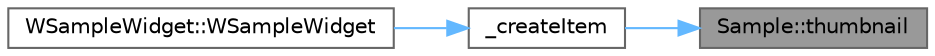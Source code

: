 digraph "Sample::thumbnail"
{
 // LATEX_PDF_SIZE
  bgcolor="transparent";
  edge [fontname=Helvetica,fontsize=10,labelfontname=Helvetica,labelfontsize=10];
  node [fontname=Helvetica,fontsize=10,shape=box,height=0.2,width=0.4];
  rankdir="RL";
  Node1 [id="Node000001",label="Sample::thumbnail",height=0.2,width=0.4,color="gray40", fillcolor="grey60", style="filled", fontcolor="black",tooltip=" "];
  Node1 -> Node2 [id="edge1_Node000001_Node000002",dir="back",color="steelblue1",style="solid",tooltip=" "];
  Node2 [id="Node000002",label="_createItem",height=0.2,width=0.4,color="grey40", fillcolor="white", style="filled",URL="$_w_sample_widget_8cpp.html#a3bfafc972ea6aea4477a5e2da3185e80",tooltip=" "];
  Node2 -> Node3 [id="edge2_Node000002_Node000003",dir="back",color="steelblue1",style="solid",tooltip=" "];
  Node3 [id="Node000003",label="WSampleWidget::WSampleWidget",height=0.2,width=0.4,color="grey40", fillcolor="white", style="filled",URL="$class_w_sample_widget.html#a29c0d2ce88960e8ac0ddea11449ebbf4",tooltip=" "];
}
